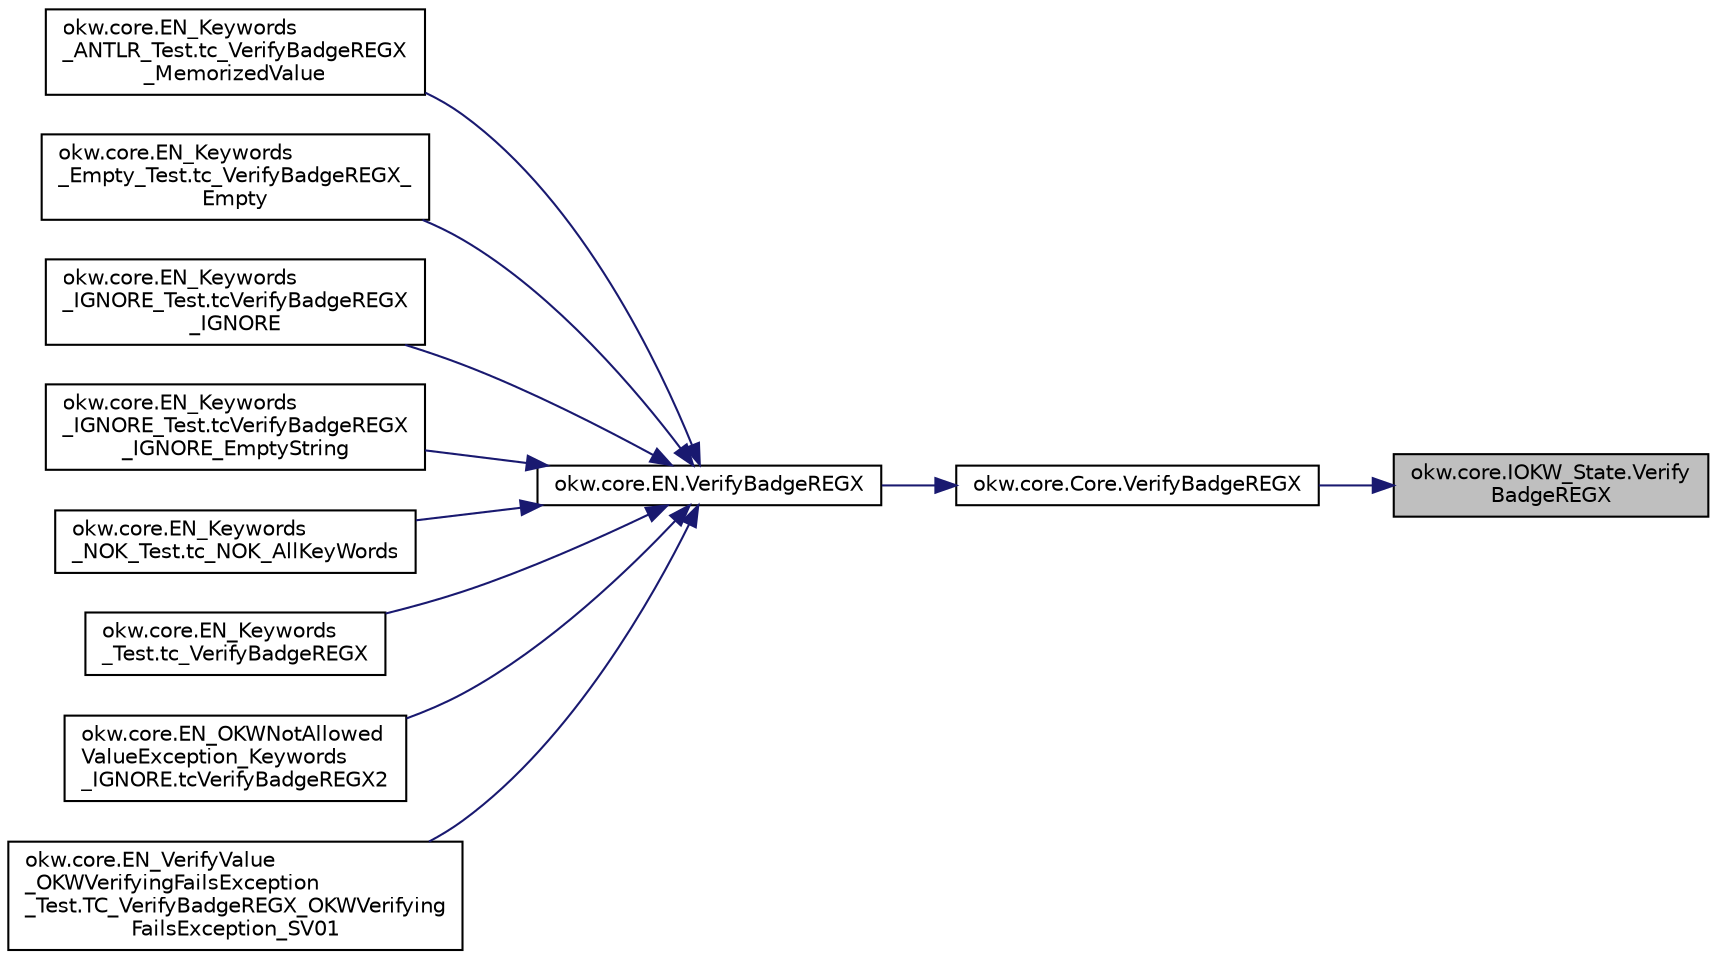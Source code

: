 digraph "okw.core.IOKW_State.VerifyBadgeREGX"
{
 // INTERACTIVE_SVG=YES
 // LATEX_PDF_SIZE
  edge [fontname="Helvetica",fontsize="10",labelfontname="Helvetica",labelfontsize="10"];
  node [fontname="Helvetica",fontsize="10",shape=record];
  rankdir="RL";
  Node4057 [label="okw.core.IOKW_State.Verify\lBadgeREGX",height=0.2,width=0.4,color="black", fillcolor="grey75", style="filled", fontcolor="black",tooltip="Überprüft den Badge des Objektes ."];
  Node4057 -> Node4058 [dir="back",color="midnightblue",fontsize="10",style="solid",fontname="Helvetica"];
  Node4058 [label="okw.core.Core.VerifyBadgeREGX",height=0.2,width=0.4,color="black", fillcolor="white", style="filled",URL="$classokw_1_1core_1_1_core.html#ac9669a0cd5d2b409a69ca0deb498397f",tooltip="Überprüft den Badge des Objektes ."];
  Node4058 -> Node4059 [dir="back",color="midnightblue",fontsize="10",style="solid",fontname="Helvetica"];
  Node4059 [label="okw.core.EN.VerifyBadgeREGX",height=0.2,width=0.4,color="black", fillcolor="white", style="filled",URL="$classokw_1_1core_1_1_e_n.html#a9b906eafe834024af0d6693ec5a6eff4",tooltip="Überprüft den Badge des Objektes ."];
  Node4059 -> Node4060 [dir="back",color="midnightblue",fontsize="10",style="solid",fontname="Helvetica"];
  Node4060 [label="okw.core.EN_Keywords\l_ANTLR_Test.tc_VerifyBadgeREGX\l_MemorizedValue",height=0.2,width=0.4,color="black", fillcolor="white", style="filled",URL="$classokw_1_1core_1_1_e_n___keywords___a_n_t_l_r___test.html#acdb9da5d80e0e4012bce8b0e0ea2863e",tooltip=" "];
  Node4059 -> Node4061 [dir="back",color="midnightblue",fontsize="10",style="solid",fontname="Helvetica"];
  Node4061 [label="okw.core.EN_Keywords\l_Empty_Test.tc_VerifyBadgeREGX_\lEmpty",height=0.2,width=0.4,color="black", fillcolor="white", style="filled",URL="$classokw_1_1core_1_1_e_n___keywords___empty___test.html#a59818afdbe883ba044af56954dcca270",tooltip="Prüft \"${EMPTY}\" für das Schlüsslewort VerifyBadge(string,string)"];
  Node4059 -> Node4062 [dir="back",color="midnightblue",fontsize="10",style="solid",fontname="Helvetica"];
  Node4062 [label="okw.core.EN_Keywords\l_IGNORE_Test.tcVerifyBadgeREGX\l_IGNORE",height=0.2,width=0.4,color="black", fillcolor="white", style="filled",URL="$classokw_1_1core_1_1_e_n___keywords___i_g_n_o_r_e___test.html#affe7f81ca3ea4f9ff482822c36f37399",tooltip=" "];
  Node4059 -> Node4063 [dir="back",color="midnightblue",fontsize="10",style="solid",fontname="Helvetica"];
  Node4063 [label="okw.core.EN_Keywords\l_IGNORE_Test.tcVerifyBadgeREGX\l_IGNORE_EmptyString",height=0.2,width=0.4,color="black", fillcolor="white", style="filled",URL="$classokw_1_1core_1_1_e_n___keywords___i_g_n_o_r_e___test.html#a23c08b6543cf579c151697a2760523f1",tooltip=" "];
  Node4059 -> Node4064 [dir="back",color="midnightblue",fontsize="10",style="solid",fontname="Helvetica"];
  Node4064 [label="okw.core.EN_Keywords\l_NOK_Test.tc_NOK_AllKeyWords",height=0.2,width=0.4,color="black", fillcolor="white", style="filled",URL="$classokw_1_1core_1_1_e_n___keywords___n_o_k___test.html#a81a960a2341dfb0e27da7871291c84dc",tooltip="Prüft methoden aufruf für einen einfachen Click."];
  Node4059 -> Node4065 [dir="back",color="midnightblue",fontsize="10",style="solid",fontname="Helvetica"];
  Node4065 [label="okw.core.EN_Keywords\l_Test.tc_VerifyBadgeREGX",height=0.2,width=0.4,color="black", fillcolor="white", style="filled",URL="$classokw_1_1core_1_1_e_n___keywords___test.html#a11ccfe2600d2443a82aca9c1955898e5",tooltip="\"Normaler\" Testfall für das Schlüsselwort EN.VerifyLabelREGX(String,String)."];
  Node4059 -> Node4066 [dir="back",color="midnightblue",fontsize="10",style="solid",fontname="Helvetica"];
  Node4066 [label="okw.core.EN_OKWNotAllowed\lValueException_Keywords\l_IGNORE.tcVerifyBadgeREGX2",height=0.2,width=0.4,color="black", fillcolor="white", style="filled",URL="$classokw_1_1core_1_1_e_n___o_k_w_not_allowed_value_exception___keywords___i_g_n_o_r_e.html#a5e425d05cf14460e9f532daa34d84268",tooltip="Prüft ob \"\"${IGNORE}${TCN}\" die Ausnahme okw.exceptions.OKWNotAllowedValueException auslöst."];
  Node4059 -> Node4067 [dir="back",color="midnightblue",fontsize="10",style="solid",fontname="Helvetica"];
  Node4067 [label="okw.core.EN_VerifyValue\l_OKWVerifyingFailsException\l_Test.TC_VerifyBadgeREGX_OKWVerifying\lFailsException_SV01",height=0.2,width=0.4,color="black", fillcolor="white", style="filled",URL="$classokw_1_1core_1_1_e_n___verify_value___o_k_w_verifying_fails_exception___test.html#aa3c89933a45b5d831d5fa1e1e014910d",tooltip="Test auf das fehlerwerfen von VerifyBadge."];
}

